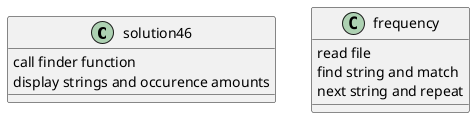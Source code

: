 @startuml
'https://plantuml.com/sequence-diagram

class solution46{
call finder function
display strings and occurence amounts
}
class frequency{
read file
find string and match
next string and repeat
}
@enduml